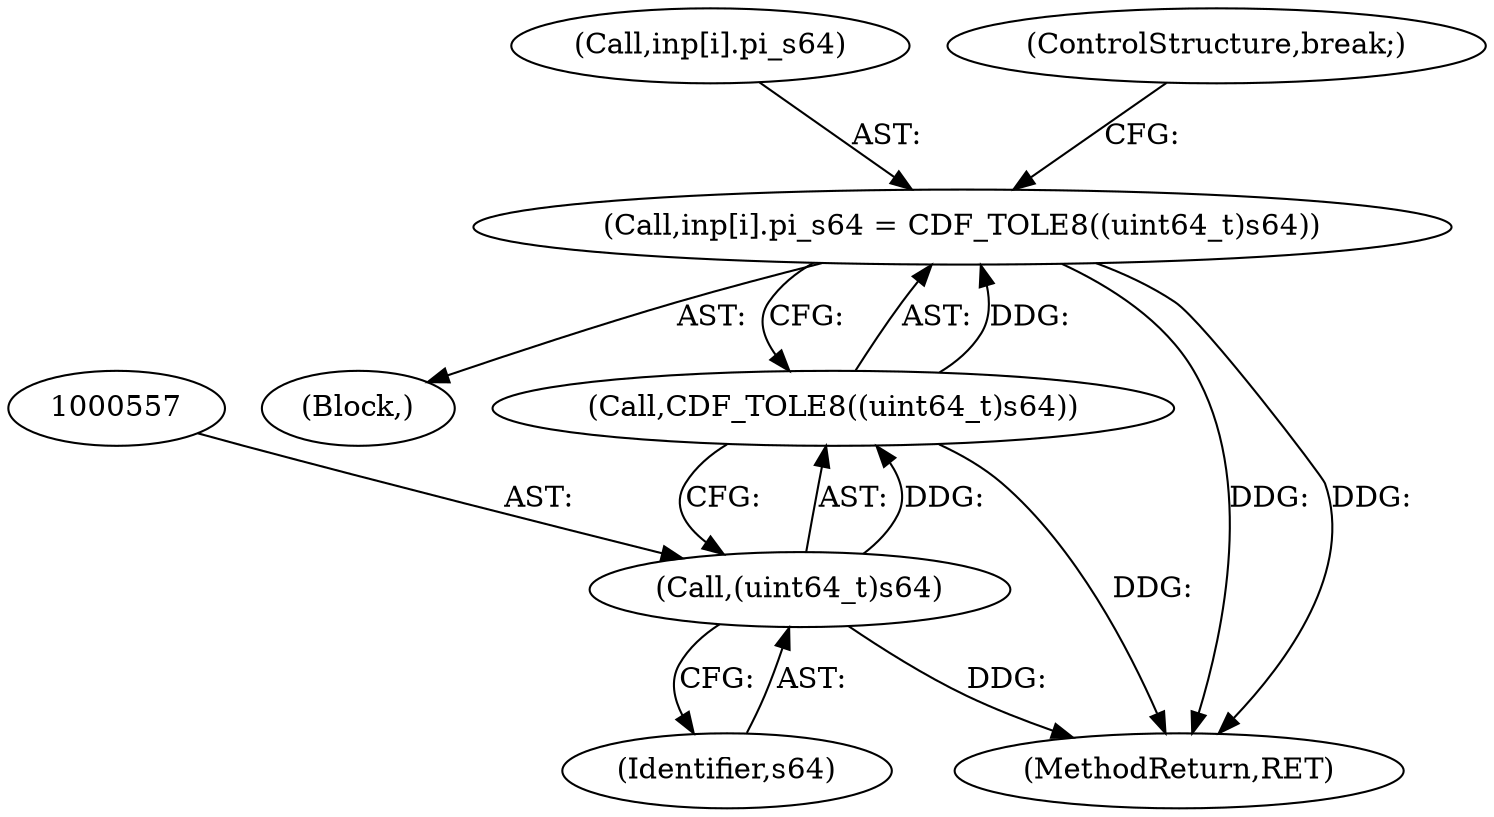 digraph "0_php-src_0641e56be1af003aa02c7c6b0184466540637233@array" {
"1000549" [label="(Call,inp[i].pi_s64 = CDF_TOLE8((uint64_t)s64))"];
"1000555" [label="(Call,CDF_TOLE8((uint64_t)s64))"];
"1000556" [label="(Call,(uint64_t)s64)"];
"1000558" [label="(Identifier,s64)"];
"1000549" [label="(Call,inp[i].pi_s64 = CDF_TOLE8((uint64_t)s64))"];
"1000550" [label="(Call,inp[i].pi_s64)"];
"1000431" [label="(Block,)"];
"1000555" [label="(Call,CDF_TOLE8((uint64_t)s64))"];
"1000559" [label="(ControlStructure,break;)"];
"1000883" [label="(MethodReturn,RET)"];
"1000556" [label="(Call,(uint64_t)s64)"];
"1000549" -> "1000431"  [label="AST: "];
"1000549" -> "1000555"  [label="CFG: "];
"1000550" -> "1000549"  [label="AST: "];
"1000555" -> "1000549"  [label="AST: "];
"1000559" -> "1000549"  [label="CFG: "];
"1000549" -> "1000883"  [label="DDG: "];
"1000549" -> "1000883"  [label="DDG: "];
"1000555" -> "1000549"  [label="DDG: "];
"1000555" -> "1000556"  [label="CFG: "];
"1000556" -> "1000555"  [label="AST: "];
"1000555" -> "1000883"  [label="DDG: "];
"1000556" -> "1000555"  [label="DDG: "];
"1000556" -> "1000558"  [label="CFG: "];
"1000557" -> "1000556"  [label="AST: "];
"1000558" -> "1000556"  [label="AST: "];
"1000556" -> "1000883"  [label="DDG: "];
}
